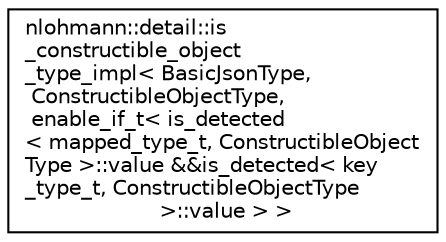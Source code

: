 digraph "Graphical Class Hierarchy"
{
 // LATEX_PDF_SIZE
  edge [fontname="Helvetica",fontsize="10",labelfontname="Helvetica",labelfontsize="10"];
  node [fontname="Helvetica",fontsize="10",shape=record];
  rankdir="LR";
  Node0 [label="nlohmann::detail::is\l_constructible_object\l_type_impl\< BasicJsonType,\l ConstructibleObjectType,\l enable_if_t\< is_detected\l\< mapped_type_t, ConstructibleObject\lType \>::value &&is_detected\< key\l_type_t, ConstructibleObjectType\l \>::value \> \>",height=0.2,width=0.4,color="black", fillcolor="white", style="filled",URL="$d2/d51/structnlohmann_1_1detail_1_1is__constructible__object__type__impl_3_01BasicJsonType_00_01Construa4d1e16800f2c4963485512ecf18377c.html",tooltip=" "];
}
